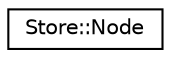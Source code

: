 digraph "Graphical Class Hierarchy"
{
 // INTERACTIVE_SVG=YES
  edge [fontname="Helvetica",fontsize="10",labelfontname="Helvetica",labelfontsize="10"];
  node [fontname="Helvetica",fontsize="10",shape=record];
  rankdir="LR";
  Node0 [label="Store::Node",height=0.2,width=0.4,color="black", fillcolor="white", style="filled",URL="$d6/da7/struct_store_1_1_node.html"];
}
